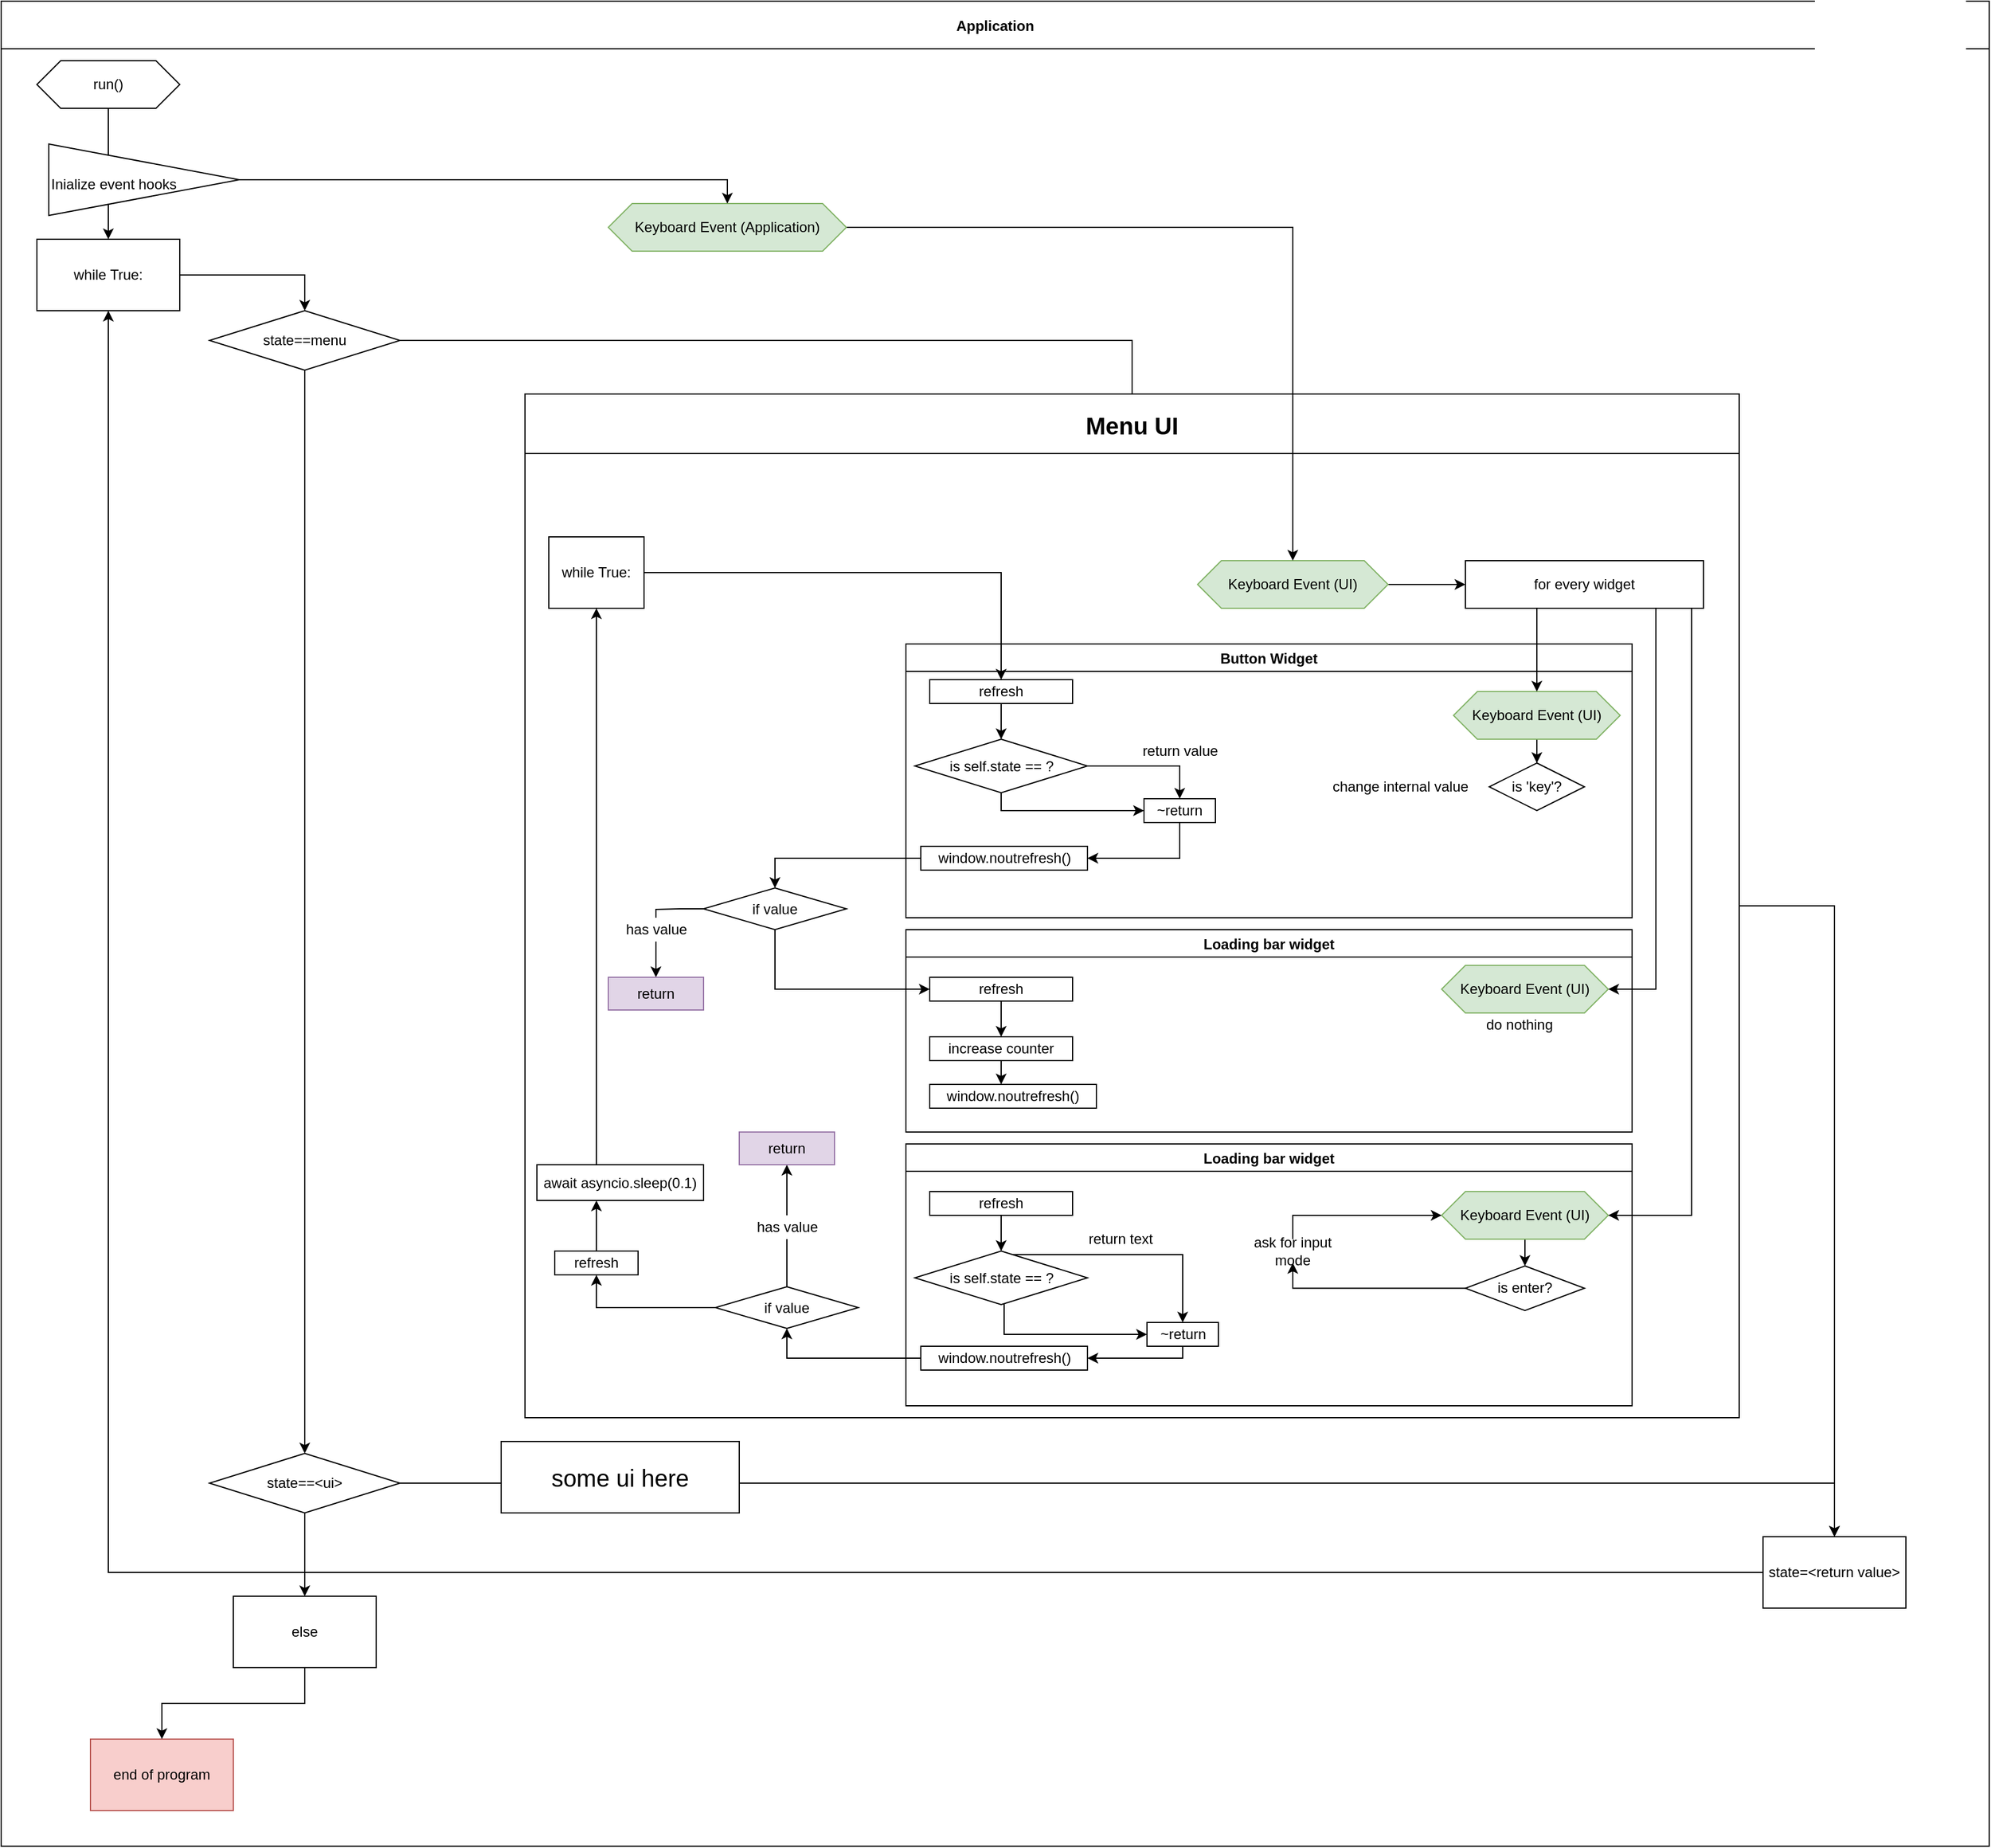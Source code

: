 <mxfile>
    <diagram id="aYX4asGjvj350IEGT4cU" name="Page-1">
        <mxGraphModel dx="2746" dy="2691" grid="1" gridSize="10" guides="1" tooltips="1" connect="1" arrows="1" fold="1" page="1" pageScale="1" pageWidth="850" pageHeight="1100" math="0" shadow="0">
            <root>
                <mxCell id="0"/>
                <mxCell id="1" parent="0"/>
                <mxCell id="2" value="Application" style="swimlane;fontSize=12;startSize=40;" vertex="1" parent="1">
                    <mxGeometry x="100" y="-350" width="1670" height="1550" as="geometry"/>
                </mxCell>
                <mxCell id="3" value="state==menu" style="rhombus;whiteSpace=wrap;html=1;" vertex="1" parent="2">
                    <mxGeometry x="175" y="260" width="160" height="50" as="geometry"/>
                </mxCell>
                <mxCell id="7" style="edgeStyle=orthogonalEdgeStyle;rounded=0;orthogonalLoop=1;jettySize=auto;html=1;entryX=0.5;entryY=0;entryDx=0;entryDy=0;" edge="1" parent="2" source="5" target="6">
                    <mxGeometry relative="1" as="geometry"/>
                </mxCell>
                <mxCell id="5" value="run()" style="shape=hexagon;perimeter=hexagonPerimeter2;whiteSpace=wrap;html=1;fixedSize=1;" vertex="1" parent="2">
                    <mxGeometry x="30" y="50" width="120" height="40" as="geometry"/>
                </mxCell>
                <mxCell id="8" style="edgeStyle=orthogonalEdgeStyle;rounded=0;orthogonalLoop=1;jettySize=auto;html=1;entryX=0.5;entryY=0;entryDx=0;entryDy=0;" edge="1" parent="2" source="6" target="3">
                    <mxGeometry relative="1" as="geometry"/>
                </mxCell>
                <mxCell id="6" value="while True:" style="rounded=0;whiteSpace=wrap;html=1;" vertex="1" parent="2">
                    <mxGeometry x="30" y="200" width="120" height="60" as="geometry"/>
                </mxCell>
                <mxCell id="22" style="edgeStyle=orthogonalEdgeStyle;rounded=0;orthogonalLoop=1;jettySize=auto;html=1;entryX=0.5;entryY=0;entryDx=0;entryDy=0;" edge="1" parent="2" source="10" target="18">
                    <mxGeometry relative="1" as="geometry"/>
                </mxCell>
                <mxCell id="10" value="state==&amp;lt;ui&amp;gt;" style="rhombus;whiteSpace=wrap;html=1;" vertex="1" parent="2">
                    <mxGeometry x="175" y="1220" width="160" height="50" as="geometry"/>
                </mxCell>
                <mxCell id="18" value="else" style="rounded=0;whiteSpace=wrap;html=1;" vertex="1" parent="2">
                    <mxGeometry x="195" y="1340" width="120" height="60" as="geometry"/>
                </mxCell>
                <mxCell id="20" value="end of program" style="rounded=0;whiteSpace=wrap;html=1;fillColor=#f8cecc;strokeColor=#b85450;" vertex="1" parent="2">
                    <mxGeometry x="75" y="1460" width="120" height="60" as="geometry"/>
                </mxCell>
                <mxCell id="19" style="edgeStyle=orthogonalEdgeStyle;rounded=0;orthogonalLoop=1;jettySize=auto;html=1;" edge="1" parent="2" source="18" target="20">
                    <mxGeometry relative="1" as="geometry">
                        <mxPoint x="150" y="1210" as="targetPoint"/>
                    </mxGeometry>
                </mxCell>
                <mxCell id="9" style="edgeStyle=orthogonalEdgeStyle;rounded=0;orthogonalLoop=1;jettySize=auto;html=1;entryX=0.5;entryY=0;entryDx=0;entryDy=0;" edge="1" parent="2" source="3" target="10">
                    <mxGeometry relative="1" as="geometry">
                        <mxPoint x="295" y="270" as="targetPoint"/>
                    </mxGeometry>
                </mxCell>
                <mxCell id="23" value="Menu UI" style="swimlane;startSize=50;fontSize=20;" vertex="1" parent="2">
                    <mxGeometry x="440" y="330" width="1020" height="860" as="geometry">
                        <mxRectangle x="450" y="430" width="110" height="50" as="alternateBounds"/>
                    </mxGeometry>
                </mxCell>
                <mxCell id="25" value="Button Widget" style="swimlane;" vertex="1" parent="23">
                    <mxGeometry x="320" y="210" width="610" height="230" as="geometry"/>
                </mxCell>
                <mxCell id="38" style="edgeStyle=orthogonalEdgeStyle;rounded=0;orthogonalLoop=1;jettySize=auto;html=1;fontSize=12;" edge="1" parent="25" source="36" target="37">
                    <mxGeometry relative="1" as="geometry"/>
                </mxCell>
                <mxCell id="36" value="Keyboard Event (UI)" style="shape=hexagon;perimeter=hexagonPerimeter2;whiteSpace=wrap;html=1;fixedSize=1;fontSize=12;fillColor=#d5e8d4;strokeColor=#82b366;" vertex="1" parent="25">
                    <mxGeometry x="460" y="40" width="140" height="40" as="geometry"/>
                </mxCell>
                <mxCell id="37" value="is 'key'?" style="rhombus;whiteSpace=wrap;html=1;fontSize=12;align=center;" vertex="1" parent="25">
                    <mxGeometry x="490" y="100" width="80" height="40" as="geometry"/>
                </mxCell>
                <mxCell id="41" value="change internal value" style="text;html=1;align=center;verticalAlign=middle;resizable=0;points=[];autosize=1;strokeColor=none;fontSize=12;" vertex="1" parent="25">
                    <mxGeometry x="350" y="110" width="130" height="20" as="geometry"/>
                </mxCell>
                <mxCell id="49" style="edgeStyle=orthogonalEdgeStyle;rounded=0;orthogonalLoop=1;jettySize=auto;html=1;entryX=0.5;entryY=0;entryDx=0;entryDy=0;fontSize=12;" edge="1" parent="25" source="42" target="48">
                    <mxGeometry relative="1" as="geometry"/>
                </mxCell>
                <mxCell id="42" value="refresh" style="rounded=0;whiteSpace=wrap;html=1;fontSize=12;align=center;" vertex="1" parent="25">
                    <mxGeometry x="20" y="30" width="120" height="20" as="geometry"/>
                </mxCell>
                <mxCell id="56" style="edgeStyle=orthogonalEdgeStyle;rounded=0;orthogonalLoop=1;jettySize=auto;html=1;entryX=0.5;entryY=0;entryDx=0;entryDy=0;fontSize=12;" edge="1" parent="25" source="48" target="50">
                    <mxGeometry relative="1" as="geometry">
                        <Array as="points">
                            <mxPoint x="230" y="103"/>
                        </Array>
                    </mxGeometry>
                </mxCell>
                <mxCell id="57" style="edgeStyle=orthogonalEdgeStyle;rounded=0;orthogonalLoop=1;jettySize=auto;html=1;entryX=0;entryY=0.5;entryDx=0;entryDy=0;fontSize=12;" edge="1" parent="25" source="48" target="50">
                    <mxGeometry relative="1" as="geometry">
                        <Array as="points">
                            <mxPoint x="80" y="140"/>
                        </Array>
                    </mxGeometry>
                </mxCell>
                <mxCell id="48" value="is self.state == ?" style="rhombus;whiteSpace=wrap;html=1;fontSize=12;align=center;" vertex="1" parent="25">
                    <mxGeometry x="7.5" y="80" width="145" height="45" as="geometry"/>
                </mxCell>
                <mxCell id="55" style="edgeStyle=orthogonalEdgeStyle;rounded=0;orthogonalLoop=1;jettySize=auto;html=1;entryX=1;entryY=0.5;entryDx=0;entryDy=0;fontSize=12;" edge="1" parent="25" source="50" target="54">
                    <mxGeometry relative="1" as="geometry">
                        <Array as="points">
                            <mxPoint x="230" y="180"/>
                        </Array>
                    </mxGeometry>
                </mxCell>
                <mxCell id="50" value="~return" style="rounded=0;whiteSpace=wrap;html=1;fontSize=12;align=center;" vertex="1" parent="25">
                    <mxGeometry x="200" y="130" width="60" height="20" as="geometry"/>
                </mxCell>
                <mxCell id="53" value="return value" style="text;html=1;align=center;verticalAlign=middle;resizable=0;points=[];autosize=1;strokeColor=none;fontSize=12;" vertex="1" parent="25">
                    <mxGeometry x="190" y="80" width="80" height="20" as="geometry"/>
                </mxCell>
                <mxCell id="54" value="window.noutrefresh()" style="rounded=0;whiteSpace=wrap;html=1;fontSize=12;align=center;" vertex="1" parent="25">
                    <mxGeometry x="12.5" y="170" width="140" height="20" as="geometry"/>
                </mxCell>
                <mxCell id="32" style="edgeStyle=orthogonalEdgeStyle;rounded=0;orthogonalLoop=1;jettySize=auto;html=1;entryX=0.5;entryY=0;entryDx=0;entryDy=0;fontSize=20;startArrow=none;" edge="1" parent="23" source="107" target="36">
                    <mxGeometry relative="1" as="geometry">
                        <mxPoint x="560" y="240.0" as="targetPoint"/>
                        <Array as="points">
                            <mxPoint x="850" y="200"/>
                            <mxPoint x="850" y="200"/>
                        </Array>
                    </mxGeometry>
                </mxCell>
                <mxCell id="109" style="edgeStyle=orthogonalEdgeStyle;rounded=0;orthogonalLoop=1;jettySize=auto;html=1;entryX=0;entryY=0.5;entryDx=0;entryDy=0;fontSize=12;" edge="1" parent="23" source="29" target="107">
                    <mxGeometry relative="1" as="geometry"/>
                </mxCell>
                <mxCell id="29" value="Keyboard Event (UI)" style="shape=hexagon;perimeter=hexagonPerimeter2;whiteSpace=wrap;html=1;fixedSize=1;fontSize=12;fillColor=#d5e8d4;strokeColor=#82b366;" vertex="1" parent="23">
                    <mxGeometry x="565" y="140" width="160" height="40" as="geometry"/>
                </mxCell>
                <mxCell id="47" style="edgeStyle=orthogonalEdgeStyle;rounded=0;orthogonalLoop=1;jettySize=auto;html=1;fontSize=12;" edge="1" parent="23" source="45" target="42">
                    <mxGeometry relative="1" as="geometry"/>
                </mxCell>
                <mxCell id="45" value="while True:" style="rounded=0;whiteSpace=wrap;html=1;fontSize=12;align=center;" vertex="1" parent="23">
                    <mxGeometry x="20" y="120" width="80" height="60" as="geometry"/>
                </mxCell>
                <mxCell id="124" style="edgeStyle=orthogonalEdgeStyle;rounded=0;orthogonalLoop=1;jettySize=auto;html=1;entryX=0.5;entryY=1;entryDx=0;entryDy=0;fontSize=12;" edge="1" parent="23" source="46" target="45">
                    <mxGeometry relative="1" as="geometry">
                        <Array as="points">
                            <mxPoint x="60" y="530"/>
                            <mxPoint x="60" y="530"/>
                        </Array>
                    </mxGeometry>
                </mxCell>
                <mxCell id="46" value="await asyncio.sleep(0.1)" style="rounded=0;whiteSpace=wrap;html=1;fontSize=12;align=center;" vertex="1" parent="23">
                    <mxGeometry x="10" y="647.5" width="140" height="30" as="geometry"/>
                </mxCell>
                <mxCell id="103" style="edgeStyle=orthogonalEdgeStyle;rounded=0;orthogonalLoop=1;jettySize=auto;html=1;entryX=0;entryY=0.5;entryDx=0;entryDy=0;fontSize=12;" edge="1" parent="23" source="58" target="76">
                    <mxGeometry relative="1" as="geometry">
                        <Array as="points">
                            <mxPoint x="210" y="500"/>
                        </Array>
                    </mxGeometry>
                </mxCell>
                <mxCell id="104" style="edgeStyle=orthogonalEdgeStyle;rounded=0;orthogonalLoop=1;jettySize=auto;html=1;entryX=0.5;entryY=0;entryDx=0;entryDy=0;fontSize=12;startArrow=none;" edge="1" parent="23" source="78" target="60">
                    <mxGeometry relative="1" as="geometry"/>
                </mxCell>
                <mxCell id="58" value="if value" style="rhombus;whiteSpace=wrap;html=1;fontSize=12;align=center;" vertex="1" parent="23">
                    <mxGeometry x="150" y="415" width="120" height="35" as="geometry"/>
                </mxCell>
                <mxCell id="33" value="Loading bar widget" style="swimlane;" vertex="1" parent="23">
                    <mxGeometry x="320" y="450" width="610" height="170" as="geometry"/>
                </mxCell>
                <mxCell id="81" style="edgeStyle=orthogonalEdgeStyle;rounded=0;orthogonalLoop=1;jettySize=auto;html=1;entryX=0.5;entryY=0;entryDx=0;entryDy=0;fontSize=12;" edge="1" parent="33" source="76" target="80">
                    <mxGeometry relative="1" as="geometry"/>
                </mxCell>
                <mxCell id="76" value="refresh" style="rounded=0;whiteSpace=wrap;html=1;fontSize=12;align=center;" vertex="1" parent="33">
                    <mxGeometry x="20" y="40" width="120" height="20" as="geometry"/>
                </mxCell>
                <mxCell id="79" value="window.noutrefresh()" style="rounded=0;whiteSpace=wrap;html=1;fontSize=12;align=center;" vertex="1" parent="33">
                    <mxGeometry x="20" y="130" width="140" height="20" as="geometry"/>
                </mxCell>
                <mxCell id="82" style="edgeStyle=orthogonalEdgeStyle;rounded=0;orthogonalLoop=1;jettySize=auto;html=1;entryX=0.429;entryY=0;entryDx=0;entryDy=0;entryPerimeter=0;fontSize=12;" edge="1" parent="33" source="80" target="79">
                    <mxGeometry relative="1" as="geometry"/>
                </mxCell>
                <mxCell id="80" value="increase counter" style="rounded=0;whiteSpace=wrap;html=1;fontSize=12;align=center;" vertex="1" parent="33">
                    <mxGeometry x="20" y="90" width="120" height="20" as="geometry"/>
                </mxCell>
                <mxCell id="110" value="Keyboard Event (UI)" style="shape=hexagon;perimeter=hexagonPerimeter2;whiteSpace=wrap;html=1;fixedSize=1;fontSize=12;fillColor=#d5e8d4;strokeColor=#82b366;" vertex="1" parent="33">
                    <mxGeometry x="450" y="30" width="140" height="40" as="geometry"/>
                </mxCell>
                <mxCell id="120" value="do nothing" style="text;html=1;align=center;verticalAlign=middle;resizable=0;points=[];autosize=1;strokeColor=none;fontSize=12;" vertex="1" parent="33">
                    <mxGeometry x="480" y="70" width="70" height="20" as="geometry"/>
                </mxCell>
                <mxCell id="34" value="Loading bar widget" style="swimlane;" vertex="1" parent="23">
                    <mxGeometry x="320" y="630" width="610" height="220" as="geometry"/>
                </mxCell>
                <mxCell id="92" style="edgeStyle=orthogonalEdgeStyle;rounded=0;orthogonalLoop=1;jettySize=auto;html=1;entryX=0.5;entryY=0;entryDx=0;entryDy=0;fontSize=12;" edge="1" parent="34" source="83" target="87">
                    <mxGeometry relative="1" as="geometry"/>
                </mxCell>
                <mxCell id="83" value="refresh" style="rounded=0;whiteSpace=wrap;html=1;fontSize=12;align=center;" vertex="1" parent="34">
                    <mxGeometry x="20" y="40" width="120" height="20" as="geometry"/>
                </mxCell>
                <mxCell id="87" value="is self.state == ?" style="rhombus;whiteSpace=wrap;html=1;fontSize=12;align=center;" vertex="1" parent="34">
                    <mxGeometry x="7.5" y="90" width="145" height="45" as="geometry"/>
                </mxCell>
                <mxCell id="89" value="~return" style="rounded=0;whiteSpace=wrap;html=1;fontSize=12;align=center;" vertex="1" parent="34">
                    <mxGeometry x="202.5" y="150" width="60" height="20" as="geometry"/>
                </mxCell>
                <mxCell id="85" style="edgeStyle=orthogonalEdgeStyle;rounded=0;orthogonalLoop=1;jettySize=auto;html=1;entryX=0.5;entryY=0;entryDx=0;entryDy=0;fontSize=12;" edge="1" parent="34" source="87" target="89">
                    <mxGeometry relative="1" as="geometry">
                        <Array as="points">
                            <mxPoint x="232.5" y="93"/>
                        </Array>
                    </mxGeometry>
                </mxCell>
                <mxCell id="86" style="edgeStyle=orthogonalEdgeStyle;rounded=0;orthogonalLoop=1;jettySize=auto;html=1;entryX=0;entryY=0.5;entryDx=0;entryDy=0;fontSize=12;" edge="1" parent="34" source="87" target="89">
                    <mxGeometry relative="1" as="geometry">
                        <Array as="points">
                            <mxPoint x="82.5" y="130"/>
                        </Array>
                    </mxGeometry>
                </mxCell>
                <mxCell id="90" value="return text" style="text;html=1;align=center;verticalAlign=middle;resizable=0;points=[];autosize=1;strokeColor=none;fontSize=12;" vertex="1" parent="34">
                    <mxGeometry x="145" y="70" width="70" height="20" as="geometry"/>
                </mxCell>
                <mxCell id="91" value="window.noutrefresh()" style="rounded=0;whiteSpace=wrap;html=1;fontSize=12;align=center;" vertex="1" parent="34">
                    <mxGeometry x="12.5" y="170" width="140" height="20" as="geometry"/>
                </mxCell>
                <mxCell id="88" style="edgeStyle=orthogonalEdgeStyle;rounded=0;orthogonalLoop=1;jettySize=auto;html=1;entryX=1;entryY=0.5;entryDx=0;entryDy=0;fontSize=12;" edge="1" parent="34" source="89" target="91">
                    <mxGeometry relative="1" as="geometry">
                        <Array as="points">
                            <mxPoint x="232.5" y="170"/>
                        </Array>
                    </mxGeometry>
                </mxCell>
                <mxCell id="113" style="edgeStyle=orthogonalEdgeStyle;rounded=0;orthogonalLoop=1;jettySize=auto;html=1;entryX=0.5;entryY=0;entryDx=0;entryDy=0;fontSize=12;" edge="1" parent="34" source="111" target="112">
                    <mxGeometry relative="1" as="geometry"/>
                </mxCell>
                <mxCell id="111" value="Keyboard Event (UI)" style="shape=hexagon;perimeter=hexagonPerimeter2;whiteSpace=wrap;html=1;fixedSize=1;fontSize=12;fillColor=#d5e8d4;strokeColor=#82b366;" vertex="1" parent="34">
                    <mxGeometry x="450" y="40" width="140" height="40" as="geometry"/>
                </mxCell>
                <mxCell id="118" style="edgeStyle=orthogonalEdgeStyle;rounded=0;orthogonalLoop=1;jettySize=auto;html=1;entryX=0.5;entryY=1;entryDx=0;entryDy=0;fontSize=12;" edge="1" parent="34" source="112" target="116">
                    <mxGeometry relative="1" as="geometry"/>
                </mxCell>
                <mxCell id="112" value="is enter?" style="rhombus;whiteSpace=wrap;html=1;fontSize=12;align=center;" vertex="1" parent="34">
                    <mxGeometry x="470" y="102.5" width="100" height="37.5" as="geometry"/>
                </mxCell>
                <mxCell id="119" style="edgeStyle=orthogonalEdgeStyle;rounded=0;orthogonalLoop=1;jettySize=auto;html=1;fontSize=12;" edge="1" parent="34" source="116" target="111">
                    <mxGeometry relative="1" as="geometry">
                        <Array as="points">
                            <mxPoint x="325" y="60"/>
                        </Array>
                    </mxGeometry>
                </mxCell>
                <mxCell id="116" value="ask for input mode" style="text;html=1;strokeColor=none;fillColor=none;align=center;verticalAlign=middle;whiteSpace=wrap;rounded=0;fontSize=12;" vertex="1" parent="34">
                    <mxGeometry x="290" y="80" width="70" height="20" as="geometry"/>
                </mxCell>
                <mxCell id="106" style="edgeStyle=orthogonalEdgeStyle;rounded=0;orthogonalLoop=1;jettySize=auto;html=1;fontSize=12;" edge="1" parent="23" source="44" target="46">
                    <mxGeometry relative="1" as="geometry">
                        <Array as="points">
                            <mxPoint x="60" y="690"/>
                            <mxPoint x="60" y="690"/>
                        </Array>
                    </mxGeometry>
                </mxCell>
                <mxCell id="44" value="refresh" style="rounded=0;whiteSpace=wrap;html=1;fontSize=12;align=center;" vertex="1" parent="23">
                    <mxGeometry x="25" y="720" width="70" height="20" as="geometry"/>
                </mxCell>
                <mxCell id="59" style="edgeStyle=orthogonalEdgeStyle;rounded=0;orthogonalLoop=1;jettySize=auto;html=1;entryX=0.5;entryY=0;entryDx=0;entryDy=0;fontSize=12;" edge="1" parent="23" source="54" target="58">
                    <mxGeometry relative="1" as="geometry"/>
                </mxCell>
                <mxCell id="60" value="return" style="rounded=0;whiteSpace=wrap;html=1;fontSize=12;align=center;fillColor=#e1d5e7;strokeColor=#9673a6;" vertex="1" parent="23">
                    <mxGeometry x="70" y="490" width="80" height="27.5" as="geometry"/>
                </mxCell>
                <mxCell id="99" style="edgeStyle=orthogonalEdgeStyle;rounded=0;orthogonalLoop=1;jettySize=auto;html=1;entryX=0.5;entryY=1;entryDx=0;entryDy=0;fontSize=12;startArrow=none;" edge="1" parent="23" source="97" target="96">
                    <mxGeometry relative="1" as="geometry"/>
                </mxCell>
                <mxCell id="123" style="edgeStyle=orthogonalEdgeStyle;rounded=0;orthogonalLoop=1;jettySize=auto;html=1;entryX=0.5;entryY=1;entryDx=0;entryDy=0;fontSize=12;" edge="1" parent="23" source="95" target="44">
                    <mxGeometry relative="1" as="geometry"/>
                </mxCell>
                <mxCell id="95" value="if value" style="rhombus;whiteSpace=wrap;html=1;fontSize=12;align=center;" vertex="1" parent="23">
                    <mxGeometry x="160" y="750" width="120" height="35" as="geometry"/>
                </mxCell>
                <mxCell id="96" value="return" style="rounded=0;whiteSpace=wrap;html=1;fontSize=12;align=center;fillColor=#e1d5e7;strokeColor=#9673a6;" vertex="1" parent="23">
                    <mxGeometry x="180" y="620" width="80" height="27.5" as="geometry"/>
                </mxCell>
                <mxCell id="100" style="edgeStyle=orthogonalEdgeStyle;rounded=0;orthogonalLoop=1;jettySize=auto;html=1;entryX=0.5;entryY=1;entryDx=0;entryDy=0;fontSize=12;" edge="1" parent="23" source="91" target="95">
                    <mxGeometry relative="1" as="geometry"/>
                </mxCell>
                <mxCell id="97" value="has value" style="text;html=1;align=center;verticalAlign=middle;resizable=0;points=[];autosize=1;strokeColor=none;fontSize=12;" vertex="1" parent="23">
                    <mxGeometry x="185" y="690" width="70" height="20" as="geometry"/>
                </mxCell>
                <mxCell id="101" value="" style="edgeStyle=orthogonalEdgeStyle;rounded=0;orthogonalLoop=1;jettySize=auto;html=1;entryX=0.5;entryY=1;entryDx=0;entryDy=0;fontSize=12;endArrow=none;" edge="1" parent="23" source="95" target="97">
                    <mxGeometry relative="1" as="geometry">
                        <mxPoint x="770" y="710" as="sourcePoint"/>
                        <mxPoint x="770" y="597.5" as="targetPoint"/>
                    </mxGeometry>
                </mxCell>
                <mxCell id="78" value="has value" style="text;html=1;align=center;verticalAlign=middle;resizable=0;points=[];autosize=1;strokeColor=none;fontSize=12;" vertex="1" parent="23">
                    <mxGeometry x="75" y="440" width="70" height="20" as="geometry"/>
                </mxCell>
                <mxCell id="105" value="" style="edgeStyle=orthogonalEdgeStyle;rounded=0;orthogonalLoop=1;jettySize=auto;html=1;entryX=0.5;entryY=0;entryDx=0;entryDy=0;fontSize=12;endArrow=none;" edge="1" parent="23" source="58" target="78">
                    <mxGeometry relative="1" as="geometry">
                        <mxPoint x="700.0" y="382.5" as="sourcePoint"/>
                        <mxPoint x="650" y="450.0" as="targetPoint"/>
                        <Array as="points">
                            <mxPoint x="130" y="433"/>
                            <mxPoint x="100" y="433"/>
                        </Array>
                    </mxGeometry>
                </mxCell>
                <mxCell id="121" style="edgeStyle=orthogonalEdgeStyle;rounded=0;orthogonalLoop=1;jettySize=auto;html=1;entryX=1;entryY=0.5;entryDx=0;entryDy=0;fontSize=12;" edge="1" parent="23" source="107" target="110">
                    <mxGeometry relative="1" as="geometry">
                        <Array as="points">
                            <mxPoint x="950" y="500"/>
                        </Array>
                    </mxGeometry>
                </mxCell>
                <mxCell id="122" style="edgeStyle=orthogonalEdgeStyle;rounded=0;orthogonalLoop=1;jettySize=auto;html=1;entryX=1;entryY=0.5;entryDx=0;entryDy=0;fontSize=12;" edge="1" parent="23" source="107" target="111">
                    <mxGeometry relative="1" as="geometry">
                        <Array as="points">
                            <mxPoint x="980" y="690"/>
                        </Array>
                    </mxGeometry>
                </mxCell>
                <mxCell id="107" value="for every widget" style="rounded=0;whiteSpace=wrap;html=1;fontSize=12;align=center;" vertex="1" parent="23">
                    <mxGeometry x="790" y="140" width="200" height="40" as="geometry"/>
                </mxCell>
                <mxCell id="24" value="" style="edgeStyle=orthogonalEdgeStyle;rounded=0;orthogonalLoop=1;jettySize=auto;html=1;entryX=0.5;entryY=0;entryDx=0;entryDy=0;endArrow=none;" edge="1" parent="2" source="3" target="23">
                    <mxGeometry relative="1" as="geometry">
                        <mxPoint x="335" y="255" as="sourcePoint"/>
                        <mxPoint x="1780" y="1030" as="targetPoint"/>
                    </mxGeometry>
                </mxCell>
                <mxCell id="30" style="edgeStyle=orthogonalEdgeStyle;rounded=0;orthogonalLoop=1;jettySize=auto;html=1;entryX=0.5;entryY=0;entryDx=0;entryDy=0;fontSize=20;" edge="1" parent="2" source="26" target="29">
                    <mxGeometry relative="1" as="geometry"/>
                </mxCell>
                <mxCell id="26" value="Keyboard Event (Application)" style="shape=hexagon;perimeter=hexagonPerimeter2;whiteSpace=wrap;html=1;fixedSize=1;fontSize=12;fillColor=#d5e8d4;strokeColor=#82b366;" vertex="1" parent="2">
                    <mxGeometry x="510" y="170" width="200" height="40" as="geometry"/>
                </mxCell>
                <mxCell id="28" style="edgeStyle=orthogonalEdgeStyle;rounded=0;orthogonalLoop=1;jettySize=auto;html=1;entryX=0.5;entryY=0;entryDx=0;entryDy=0;fontSize=20;" edge="1" parent="2" source="27" target="26">
                    <mxGeometry relative="1" as="geometry"/>
                </mxCell>
                <mxCell id="27" value="&lt;font style=&quot;font-size: 12px&quot;&gt;Inialize event hooks&lt;/font&gt;" style="triangle;whiteSpace=wrap;html=1;fontSize=20;align=left;" vertex="1" parent="2">
                    <mxGeometry x="40" y="120" width="160" height="60" as="geometry"/>
                </mxCell>
                <mxCell id="13" value="state=&amp;lt;return value&amp;gt;" style="rounded=0;whiteSpace=wrap;html=1;" vertex="1" parent="2">
                    <mxGeometry x="1480" y="1290" width="120" height="60" as="geometry"/>
                </mxCell>
                <mxCell id="14" style="edgeStyle=orthogonalEdgeStyle;rounded=0;orthogonalLoop=1;jettySize=auto;html=1;entryX=0.5;entryY=0;entryDx=0;entryDy=0;startArrow=none;" edge="1" parent="2" source="23" target="13">
                    <mxGeometry relative="1" as="geometry"/>
                </mxCell>
                <mxCell id="15" style="edgeStyle=orthogonalEdgeStyle;rounded=0;orthogonalLoop=1;jettySize=auto;html=1;entryX=0.5;entryY=0;entryDx=0;entryDy=0;" edge="1" parent="2" source="10" target="13">
                    <mxGeometry relative="1" as="geometry"/>
                </mxCell>
                <mxCell id="17" style="edgeStyle=orthogonalEdgeStyle;rounded=0;orthogonalLoop=1;jettySize=auto;html=1;entryX=0.5;entryY=1;entryDx=0;entryDy=0;" edge="1" parent="2" source="13" target="6">
                    <mxGeometry relative="1" as="geometry"/>
                </mxCell>
                <mxCell id="35" value="some ui here" style="rounded=0;whiteSpace=wrap;html=1;fontSize=20;align=center;" vertex="1" parent="2">
                    <mxGeometry x="420" y="1210" width="200" height="60" as="geometry"/>
                </mxCell>
            </root>
        </mxGraphModel>
    </diagram>
</mxfile>